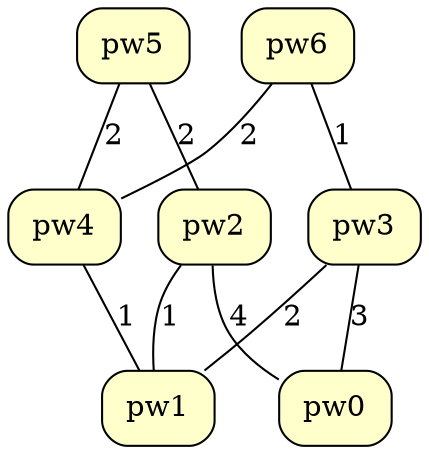 graph abstract4_cluster {
overlap=false
splines=true
  node [shape=box style="filled, rounded" fillcolor="#FFFFCC"]
"pw2" -- "pw1" [label=1,len=1]
"pw3" -- "pw0" [label=3,len=3]
"pw3" -- "pw1" [label=2,len=2]
"pw4" -- "pw1" [label=1,len=1]
"pw5" -- "pw2" [label=2,len=2]
"pw5" -- "pw4" [label=2,len=2]
"pw6" -- "pw3" [label=1,len=1]
"pw6" -- "pw4" [label=2,len=2]
"pw2" -- "pw0" [label=4,len=4]
}
